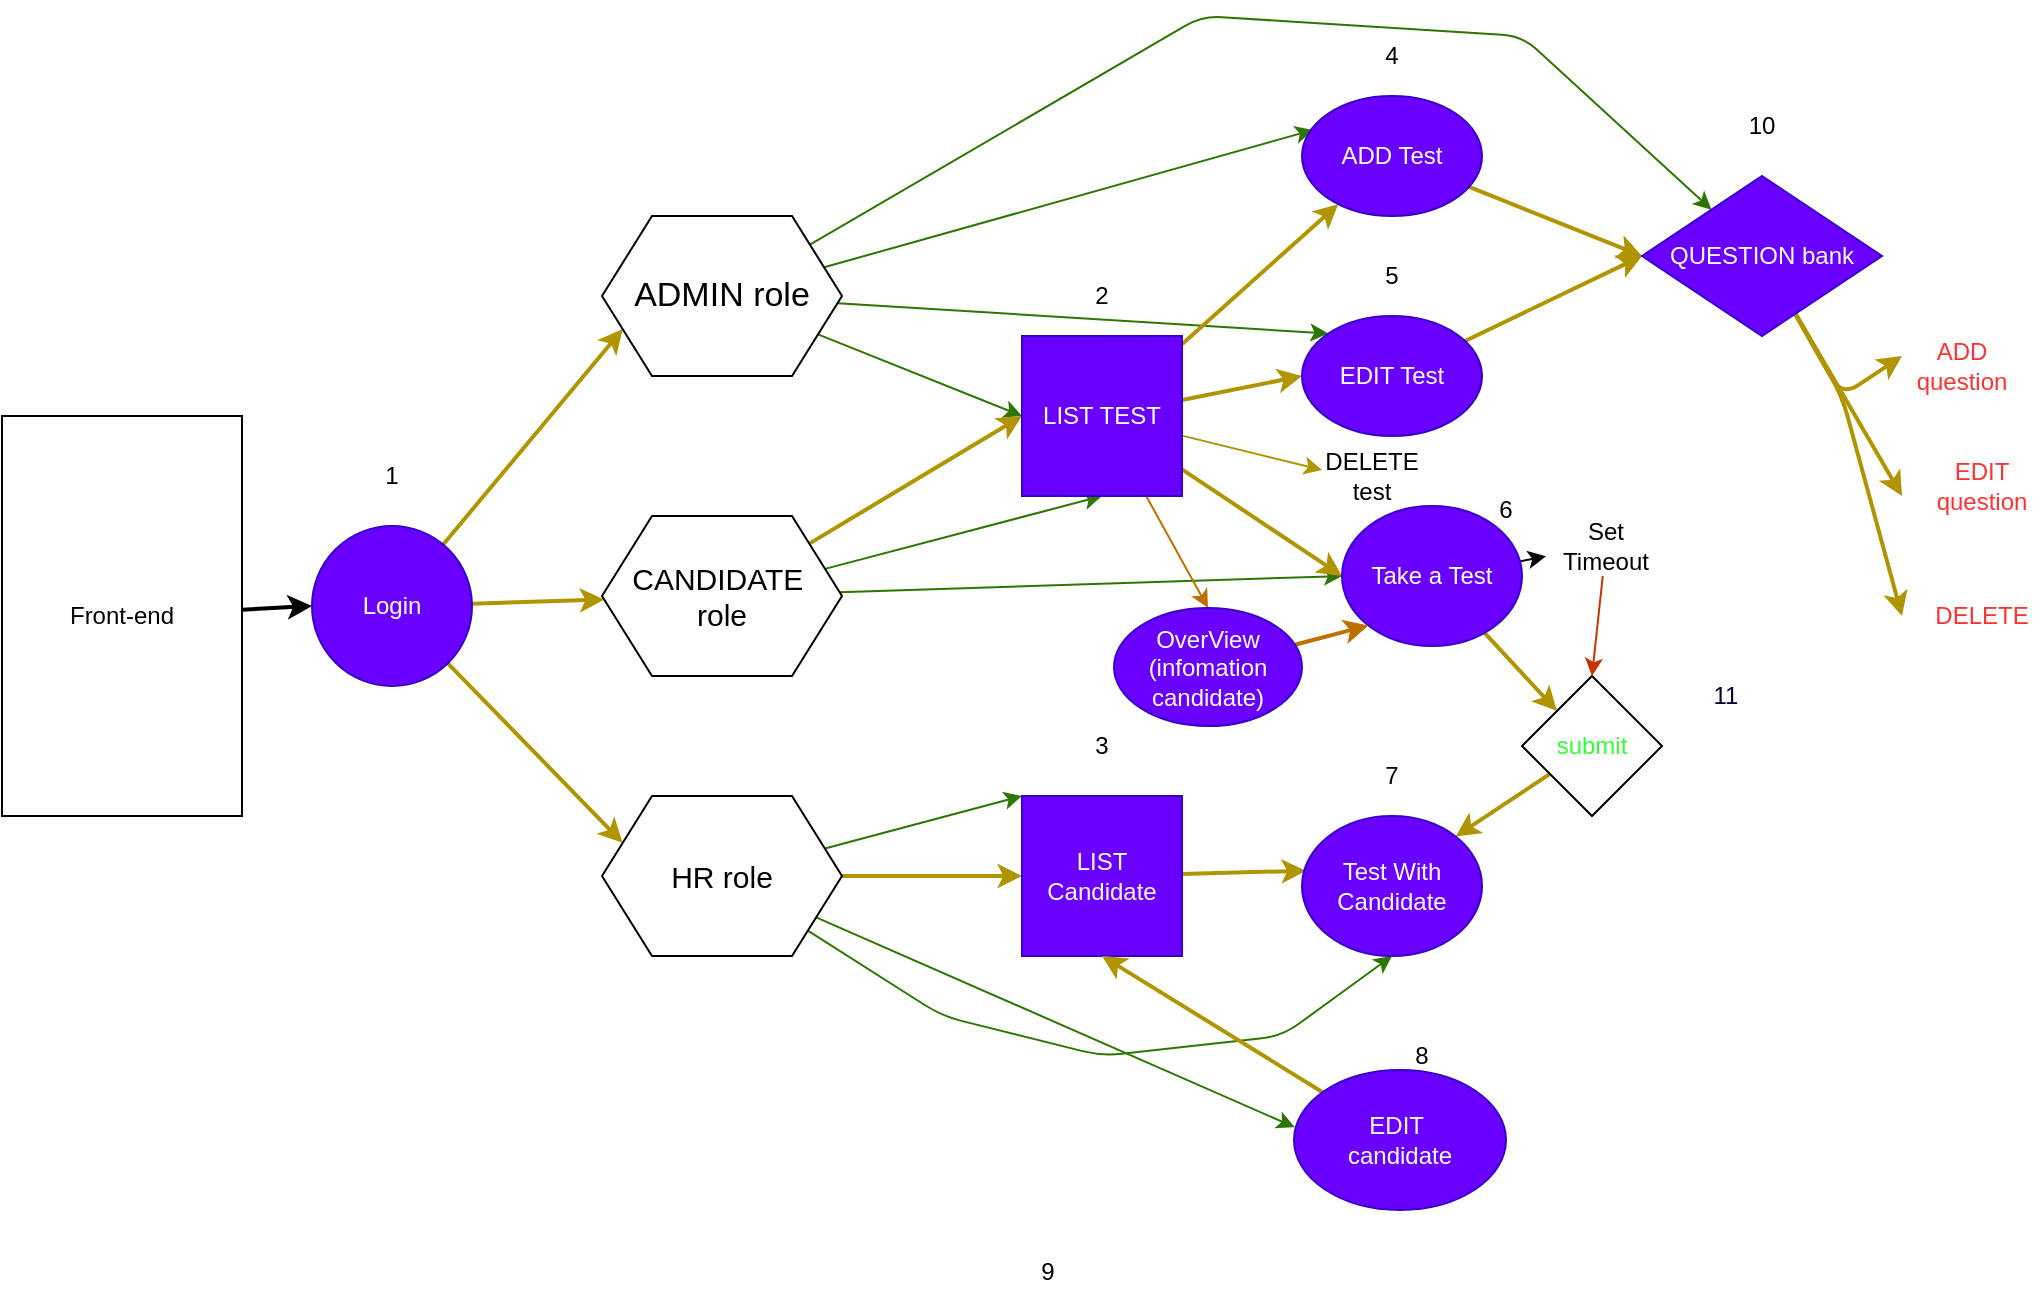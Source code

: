 <mxfile>
    <diagram id="JWOd1Y1STweNd_1H4bQu" name="Page-1">
        <mxGraphModel dx="749" dy="579" grid="0" gridSize="10" guides="1" tooltips="1" connect="1" arrows="1" fold="1" page="1" pageScale="1" pageWidth="1200" pageHeight="1920" background="#ffffff" math="0" shadow="0">
            <root>
                <mxCell id="0"/>
                <mxCell id="1" parent="0"/>
                <mxCell id="81" style="edgeStyle=none;html=1;entryX=0;entryY=0.5;entryDx=0;entryDy=0;strokeWidth=2;strokeColor=#000000;" parent="1" source="79" target="80" edge="1">
                    <mxGeometry relative="1" as="geometry"/>
                </mxCell>
                <mxCell id="79" value="Front-end" style="rounded=0;whiteSpace=wrap;html=1;" parent="1" vertex="1">
                    <mxGeometry x="140" y="260" width="120" height="200" as="geometry"/>
                </mxCell>
                <mxCell id="116" style="edgeStyle=none;html=1;entryX=0;entryY=0.75;entryDx=0;entryDy=0;labelBackgroundColor=#00FF00;fontFamily=Helvetica;fontColor=#FFFFFF;strokeWidth=2;strokeColor=#B09500;fillColor=#e3c800;" parent="1" source="80" target="82" edge="1">
                    <mxGeometry relative="1" as="geometry"/>
                </mxCell>
                <mxCell id="117" style="edgeStyle=none;html=1;labelBackgroundColor=#00FF00;fontFamily=Helvetica;fontColor=#FFFFFF;strokeWidth=2;strokeColor=#B09500;fillColor=#e3c800;" parent="1" source="80" target="84" edge="1">
                    <mxGeometry relative="1" as="geometry"/>
                </mxCell>
                <mxCell id="118" style="edgeStyle=none;html=1;entryX=0;entryY=0.25;entryDx=0;entryDy=0;labelBackgroundColor=#00FF00;fontFamily=Helvetica;fontColor=#FFFFFF;strokeWidth=2;strokeColor=#B09500;fillColor=#e3c800;" parent="1" source="80" target="83" edge="1">
                    <mxGeometry relative="1" as="geometry"/>
                </mxCell>
                <mxCell id="80" value="Login" style="ellipse;whiteSpace=wrap;html=1;aspect=fixed;fillColor=#6a00ff;strokeColor=#3700CC;fontColor=#ffffff;" parent="1" vertex="1">
                    <mxGeometry x="295" y="315" width="80" height="80" as="geometry"/>
                </mxCell>
                <mxCell id="86" style="edgeStyle=none;html=1;entryX=0;entryY=0.5;entryDx=0;entryDy=0;fontFamily=Helvetica;fillColor=#60a917;strokeColor=#2D7600;" parent="1" source="82" target="85" edge="1">
                    <mxGeometry relative="1" as="geometry"/>
                </mxCell>
                <mxCell id="95" style="edgeStyle=none;html=1;entryX=0.062;entryY=0.283;entryDx=0;entryDy=0;entryPerimeter=0;fontFamily=Helvetica;fontColor=#33FF33;labelBackgroundColor=#00FF00;fillColor=#60a917;strokeColor=#2D7600;" parent="1" source="82" target="89" edge="1">
                    <mxGeometry relative="1" as="geometry"/>
                </mxCell>
                <mxCell id="96" style="edgeStyle=none;html=1;entryX=0;entryY=0;entryDx=0;entryDy=0;labelBackgroundColor=#00FF00;fontFamily=Helvetica;fontColor=#33FF33;fillColor=#60a917;strokeColor=#2D7600;" parent="1" source="82" target="93" edge="1">
                    <mxGeometry relative="1" as="geometry"/>
                </mxCell>
                <mxCell id="138" style="edgeStyle=none;html=1;fontColor=#FF3333;fillColor=#60a917;strokeColor=#2D7600;" parent="1" source="82" target="129" edge="1">
                    <mxGeometry relative="1" as="geometry">
                        <mxPoint x="910" y="40" as="targetPoint"/>
                        <Array as="points">
                            <mxPoint x="740" y="60"/>
                            <mxPoint x="900" y="70"/>
                        </Array>
                    </mxGeometry>
                </mxCell>
                <mxCell id="82" value="&lt;font style=&quot;font-size: 17px&quot;&gt;ADMIN role&lt;/font&gt;" style="shape=hexagon;perimeter=hexagonPerimeter2;whiteSpace=wrap;html=1;fixedSize=1;size=25;" parent="1" vertex="1">
                    <mxGeometry x="440" y="160" width="120" height="80" as="geometry"/>
                </mxCell>
                <mxCell id="102" style="edgeStyle=none;html=1;entryX=0;entryY=0.5;entryDx=0;entryDy=0;labelBackgroundColor=#00FF00;fontFamily=Helvetica;fontColor=#33FF33;strokeWidth=2;strokeColor=#B09500;fillColor=#e3c800;" parent="1" source="83" target="101" edge="1">
                    <mxGeometry relative="1" as="geometry"/>
                </mxCell>
                <mxCell id="108" style="edgeStyle=none;html=1;entryX=0;entryY=0;entryDx=0;entryDy=0;labelBackgroundColor=#00FF00;fontFamily=Helvetica;fontColor=#33FF33;fillColor=#60a917;strokeColor=#2D7600;" parent="1" source="83" target="101" edge="1">
                    <mxGeometry relative="1" as="geometry"/>
                </mxCell>
                <mxCell id="109" style="edgeStyle=none;html=1;entryX=0.5;entryY=1;entryDx=0;entryDy=0;labelBackgroundColor=#00FF00;fontFamily=Helvetica;fontColor=#33FF33;fillColor=#60a917;strokeColor=#2D7600;" parent="1" source="83" target="105" edge="1">
                    <mxGeometry relative="1" as="geometry">
                        <Array as="points">
                            <mxPoint x="610" y="560"/>
                            <mxPoint x="690" y="580"/>
                            <mxPoint x="780" y="570"/>
                        </Array>
                    </mxGeometry>
                </mxCell>
                <mxCell id="114" style="edgeStyle=none;html=1;entryX=0.004;entryY=0.409;entryDx=0;entryDy=0;entryPerimeter=0;labelBackgroundColor=#00FF00;fontFamily=Helvetica;fontColor=#FFFFFF;fillColor=#60a917;strokeColor=#2D7600;" parent="1" source="83" target="112" edge="1">
                    <mxGeometry relative="1" as="geometry"/>
                </mxCell>
                <mxCell id="83" value="&lt;div class=&quot;QmZWSe&quot;&gt;&lt;div class=&quot;DHcWmd&quot;&gt;&lt;/div&gt;&lt;/div&gt;&lt;div class=&quot;oSioSc&quot;&gt;&lt;div id=&quot;tw-target&quot;&gt;&lt;div id=&quot;kAz1tf&quot; class=&quot;g9WsWb&quot;&gt;&lt;div class=&quot;tw-ta-container F0azHf tw-nfl&quot; id=&quot;tw-target-text-container&quot; tabindex=&quot;0&quot; style=&quot;font-size: 15px&quot;&gt;&lt;div dir=&quot;ltr&quot; style=&quot;text-align: left&quot; id=&quot;tw-target-text&quot; class=&quot;tw-data-text tw-text-large tw-ta&quot;&gt;HR&lt;span&gt;&amp;nbsp;role&lt;/span&gt;&lt;/div&gt;&lt;/div&gt;&lt;/div&gt;&lt;/div&gt;&lt;/div&gt;" style="shape=hexagon;perimeter=hexagonPerimeter2;whiteSpace=wrap;html=1;fixedSize=1;size=25;fontFamily=Helvetica;" parent="1" vertex="1">
                    <mxGeometry x="440" y="450" width="120" height="80" as="geometry"/>
                </mxCell>
                <mxCell id="88" style="edgeStyle=none;html=1;entryX=0;entryY=0.5;entryDx=0;entryDy=0;fontFamily=Helvetica;strokeWidth=2;strokeColor=#B09500;fillColor=#e3c800;" parent="1" source="84" target="85" edge="1">
                    <mxGeometry relative="1" as="geometry"/>
                </mxCell>
                <mxCell id="99" style="edgeStyle=none;html=1;entryX=0.5;entryY=1;entryDx=0;entryDy=0;labelBackgroundColor=#00FF00;fontFamily=Helvetica;fontColor=#33FF33;fillColor=#60a917;strokeColor=#2D7600;" parent="1" source="84" target="85" edge="1">
                    <mxGeometry relative="1" as="geometry"/>
                </mxCell>
                <mxCell id="100" style="edgeStyle=none;html=1;entryX=0;entryY=0.5;entryDx=0;entryDy=0;labelBackgroundColor=#00FF00;fontFamily=Helvetica;fontColor=#33FF33;fillColor=#60a917;strokeColor=#2D7600;" parent="1" source="84" target="97" edge="1">
                    <mxGeometry relative="1" as="geometry"/>
                </mxCell>
                <mxCell id="84" value="&lt;font style=&quot;font-size: 15px&quot;&gt;CANDIDATE&amp;nbsp;&lt;br&gt;role&lt;/font&gt;" style="shape=hexagon;perimeter=hexagonPerimeter2;whiteSpace=wrap;html=1;fixedSize=1;size=25;" parent="1" vertex="1">
                    <mxGeometry x="440" y="310" width="120" height="80" as="geometry"/>
                </mxCell>
                <mxCell id="90" style="edgeStyle=none;html=1;fontFamily=Helvetica;strokeWidth=2;strokeColor=#B09500;fillColor=#e3c800;" parent="1" source="85" target="89" edge="1">
                    <mxGeometry relative="1" as="geometry">
                        <mxPoint x="780" y="150" as="targetPoint"/>
                    </mxGeometry>
                </mxCell>
                <mxCell id="94" style="edgeStyle=none;html=1;entryX=0;entryY=0.5;entryDx=0;entryDy=0;fontFamily=Helvetica;strokeWidth=2;strokeColor=#B09500;fillColor=#e3c800;" parent="1" source="85" target="93" edge="1">
                    <mxGeometry relative="1" as="geometry"/>
                </mxCell>
                <mxCell id="98" style="edgeStyle=none;html=1;entryX=0;entryY=0.5;entryDx=0;entryDy=0;labelBackgroundColor=#00FF00;fontFamily=Helvetica;fontColor=#33FF33;strokeWidth=2;strokeColor=#B09500;fillColor=#e3c800;" parent="1" source="85" target="97" edge="1">
                    <mxGeometry relative="1" as="geometry"/>
                </mxCell>
                <mxCell id="140" style="edgeStyle=none;html=1;fontColor=#FFFFFF;strokeColor=#B09500;strokeWidth=1;fillColor=#e3c800;" parent="1" source="85" edge="1">
                    <mxGeometry relative="1" as="geometry">
                        <mxPoint x="800" y="287" as="targetPoint"/>
                    </mxGeometry>
                </mxCell>
                <mxCell id="152" style="edgeStyle=none;html=1;fillColor=#f0a30a;strokeColor=#BD7000;entryX=0.5;entryY=0;entryDx=0;entryDy=0;" edge="1" parent="1" source="85" target="153">
                    <mxGeometry relative="1" as="geometry">
                        <mxPoint x="725.2" y="354.6" as="targetPoint"/>
                    </mxGeometry>
                </mxCell>
                <mxCell id="85" value="LIST TEST" style="whiteSpace=wrap;html=1;aspect=fixed;fontFamily=Helvetica;fillColor=#6a00ff;strokeColor=#3700CC;fontColor=#ffffff;" parent="1" vertex="1">
                    <mxGeometry x="650" y="220" width="80" height="80" as="geometry"/>
                </mxCell>
                <mxCell id="130" style="edgeStyle=none;html=1;entryX=0;entryY=0.5;entryDx=0;entryDy=0;strokeWidth=2;strokeColor=#B09500;fillColor=#e3c800;" parent="1" source="89" target="129" edge="1">
                    <mxGeometry relative="1" as="geometry"/>
                </mxCell>
                <mxCell id="89" value="ADD Test" style="ellipse;whiteSpace=wrap;html=1;fontFamily=Helvetica;fillColor=#6a00ff;strokeColor=#3700CC;fontColor=#ffffff;" parent="1" vertex="1">
                    <mxGeometry x="790" y="100" width="90" height="60" as="geometry"/>
                </mxCell>
                <mxCell id="131" style="edgeStyle=none;html=1;entryX=0;entryY=0.5;entryDx=0;entryDy=0;strokeWidth=2;strokeColor=#B09500;fillColor=#e3c800;" parent="1" source="93" target="129" edge="1">
                    <mxGeometry relative="1" as="geometry"/>
                </mxCell>
                <mxCell id="93" value="EDIT Test" style="ellipse;whiteSpace=wrap;html=1;fontFamily=Helvetica;fillColor=#6a00ff;strokeColor=#3700CC;fontColor=#ffffff;" parent="1" vertex="1">
                    <mxGeometry x="790" y="210" width="90" height="60" as="geometry"/>
                </mxCell>
                <mxCell id="104" style="edgeStyle=none;html=1;entryX=0;entryY=0;entryDx=0;entryDy=0;labelBackgroundColor=#00FF00;fontFamily=Helvetica;fontColor=#33FF33;strokeWidth=2;strokeColor=#B09500;fillColor=#e3c800;" parent="1" source="97" target="103" edge="1">
                    <mxGeometry relative="1" as="geometry"/>
                </mxCell>
                <mxCell id="143" style="edgeStyle=none;html=1;fontColor=#000000;strokeColor=#000000;strokeWidth=1;" parent="1" source="97" edge="1" target="144">
                    <mxGeometry relative="1" as="geometry">
                        <mxPoint x="906.8" y="329.8" as="targetPoint"/>
                    </mxGeometry>
                </mxCell>
                <mxCell id="97" value="&lt;font color=&quot;#ffffff&quot;&gt;Take a Test&lt;/font&gt;" style="ellipse;whiteSpace=wrap;html=1;fontFamily=Helvetica;fontColor=#ffffff;fillColor=#6a00ff;strokeColor=#3700CC;" parent="1" vertex="1">
                    <mxGeometry x="810" y="305" width="90" height="70" as="geometry"/>
                </mxCell>
                <mxCell id="106" style="edgeStyle=none;html=1;entryX=0.022;entryY=0.391;entryDx=0;entryDy=0;entryPerimeter=0;labelBackgroundColor=#00FF00;fontFamily=Helvetica;fontColor=#33FF33;strokeWidth=2;strokeColor=#B09500;fillColor=#e3c800;" parent="1" source="101" target="105" edge="1">
                    <mxGeometry relative="1" as="geometry"/>
                </mxCell>
                <mxCell id="101" value="&lt;font color=&quot;#fefaff&quot;&gt;LIST Candidate&lt;/font&gt;" style="whiteSpace=wrap;html=1;aspect=fixed;fontFamily=Helvetica;fontColor=#ffffff;fillColor=#6a00ff;strokeColor=#3700CC;" parent="1" vertex="1">
                    <mxGeometry x="650" y="450" width="80" height="80" as="geometry"/>
                </mxCell>
                <mxCell id="107" style="edgeStyle=none;html=1;entryX=1;entryY=0;entryDx=0;entryDy=0;labelBackgroundColor=#00FF00;fontFamily=Helvetica;fontColor=#33FF33;strokeWidth=2;strokeColor=#B09500;fillColor=#e3c800;" parent="1" source="103" target="105" edge="1">
                    <mxGeometry relative="1" as="geometry"/>
                </mxCell>
                <mxCell id="103" value="submit" style="rhombus;whiteSpace=wrap;html=1;fontFamily=Helvetica;fontColor=#33FF33;" parent="1" vertex="1">
                    <mxGeometry x="900" y="390" width="70" height="70" as="geometry"/>
                </mxCell>
                <mxCell id="105" value="&lt;font color=&quot;#ffffff&quot;&gt;Test With Candidate&lt;/font&gt;" style="ellipse;whiteSpace=wrap;html=1;fontFamily=Helvetica;fontColor=#ffffff;fillColor=#6a00ff;strokeColor=#3700CC;" parent="1" vertex="1">
                    <mxGeometry x="790" y="460" width="90" height="70" as="geometry"/>
                </mxCell>
                <mxCell id="113" style="edgeStyle=none;html=1;entryX=0.5;entryY=1;entryDx=0;entryDy=0;labelBackgroundColor=#00FF00;fontFamily=Helvetica;fontColor=#FFFFFF;strokeWidth=2;strokeColor=#B09500;fillColor=#e3c800;" parent="1" source="112" target="101" edge="1">
                    <mxGeometry relative="1" as="geometry"/>
                </mxCell>
                <mxCell id="112" value="EDIT&amp;nbsp;&lt;br&gt;candidate" style="ellipse;whiteSpace=wrap;html=1;fontFamily=Helvetica;fontColor=#ffffff;fillColor=#6a00ff;strokeColor=#3700CC;" parent="1" vertex="1">
                    <mxGeometry x="786" y="587" width="106" height="70" as="geometry"/>
                </mxCell>
                <mxCell id="119" value="1" style="text;html=1;strokeColor=none;fillColor=none;align=center;verticalAlign=middle;whiteSpace=wrap;rounded=0;fontFamily=Helvetica;fontColor=#000000;" parent="1" vertex="1">
                    <mxGeometry x="315" y="280" width="40" height="20" as="geometry"/>
                </mxCell>
                <mxCell id="120" value="2" style="text;html=1;strokeColor=none;fillColor=none;align=center;verticalAlign=middle;whiteSpace=wrap;rounded=0;fontFamily=Helvetica;fontColor=#000000;" parent="1" vertex="1">
                    <mxGeometry x="670" y="190" width="40" height="20" as="geometry"/>
                </mxCell>
                <mxCell id="121" value="3" style="text;html=1;strokeColor=none;fillColor=none;align=center;verticalAlign=middle;whiteSpace=wrap;rounded=0;fontFamily=Helvetica;fontColor=#000000;" parent="1" vertex="1">
                    <mxGeometry x="670" y="415" width="40" height="20" as="geometry"/>
                </mxCell>
                <mxCell id="122" value="4" style="text;html=1;strokeColor=none;fillColor=none;align=center;verticalAlign=middle;whiteSpace=wrap;rounded=0;fontFamily=Helvetica;fontColor=#000000;" parent="1" vertex="1">
                    <mxGeometry x="815" y="70" width="40" height="20" as="geometry"/>
                </mxCell>
                <mxCell id="123" value="5" style="text;html=1;strokeColor=none;fillColor=none;align=center;verticalAlign=middle;whiteSpace=wrap;rounded=0;fontFamily=Helvetica;fontColor=#000000;" parent="1" vertex="1">
                    <mxGeometry x="815" y="180" width="40" height="20" as="geometry"/>
                </mxCell>
                <mxCell id="124" value="6" style="text;html=1;strokeColor=none;fillColor=none;align=center;verticalAlign=middle;whiteSpace=wrap;rounded=0;fontFamily=Helvetica;fontColor=#000000;" parent="1" vertex="1">
                    <mxGeometry x="872" y="297" width="40" height="20" as="geometry"/>
                </mxCell>
                <mxCell id="125" value="7" style="text;html=1;strokeColor=none;fillColor=none;align=center;verticalAlign=middle;whiteSpace=wrap;rounded=0;fontFamily=Helvetica;fontColor=#000000;" parent="1" vertex="1">
                    <mxGeometry x="815" y="430" width="40" height="20" as="geometry"/>
                </mxCell>
                <mxCell id="126" value="8" style="text;html=1;strokeColor=none;fillColor=none;align=center;verticalAlign=middle;whiteSpace=wrap;rounded=0;fontFamily=Helvetica;fontColor=#000000;" parent="1" vertex="1">
                    <mxGeometry x="830" y="570" width="40" height="20" as="geometry"/>
                </mxCell>
                <mxCell id="127" value="9" style="text;html=1;strokeColor=none;fillColor=none;align=center;verticalAlign=middle;whiteSpace=wrap;rounded=0;fontFamily=Helvetica;fontColor=#000000;" parent="1" vertex="1">
                    <mxGeometry x="643" y="678" width="40" height="20" as="geometry"/>
                </mxCell>
                <mxCell id="132" style="edgeStyle=none;html=1;strokeWidth=2;strokeColor=#B09500;fillColor=#e3c800;" parent="1" source="129" edge="1">
                    <mxGeometry relative="1" as="geometry">
                        <mxPoint x="1090" y="230" as="targetPoint"/>
                        <Array as="points">
                            <mxPoint x="1060" y="250"/>
                        </Array>
                    </mxGeometry>
                </mxCell>
                <mxCell id="133" style="edgeStyle=none;html=1;strokeWidth=2;strokeColor=#B09500;fillColor=#e3c800;" parent="1" source="129" edge="1">
                    <mxGeometry relative="1" as="geometry">
                        <mxPoint x="1090" y="300" as="targetPoint"/>
                    </mxGeometry>
                </mxCell>
                <mxCell id="134" style="edgeStyle=none;html=1;strokeWidth=2;strokeColor=#B09500;fillColor=#e3c800;" parent="1" source="129" edge="1">
                    <mxGeometry relative="1" as="geometry">
                        <mxPoint x="1090" y="360" as="targetPoint"/>
                        <Array as="points">
                            <mxPoint x="1060" y="250"/>
                        </Array>
                    </mxGeometry>
                </mxCell>
                <mxCell id="129" value="QUESTION bank" style="rhombus;whiteSpace=wrap;html=1;fillColor=#6a00ff;fontColor=#ffffff;strokeColor=#3700CC;" parent="1" vertex="1">
                    <mxGeometry x="960" y="140" width="120" height="80" as="geometry"/>
                </mxCell>
                <mxCell id="135" value="ADD question" style="text;html=1;strokeColor=none;fillColor=none;align=center;verticalAlign=middle;whiteSpace=wrap;rounded=0;fontColor=#FF3333;" parent="1" vertex="1">
                    <mxGeometry x="1090" y="220" width="60" height="30" as="geometry"/>
                </mxCell>
                <mxCell id="136" value="EDIT question" style="text;html=1;strokeColor=none;fillColor=none;align=center;verticalAlign=middle;whiteSpace=wrap;rounded=0;fontColor=#FF3333;" parent="1" vertex="1">
                    <mxGeometry x="1100" y="280" width="60" height="30" as="geometry"/>
                </mxCell>
                <mxCell id="137" value="DELETE" style="text;html=1;strokeColor=none;fillColor=none;align=center;verticalAlign=middle;whiteSpace=wrap;rounded=0;fontColor=#FF3333;" parent="1" vertex="1">
                    <mxGeometry x="1100" y="345" width="60" height="30" as="geometry"/>
                </mxCell>
                <mxCell id="139" value="&lt;font&gt;10&lt;/font&gt;" style="text;html=1;strokeColor=none;fillColor=none;align=center;verticalAlign=middle;whiteSpace=wrap;rounded=0;fontColor=#000000;" parent="1" vertex="1">
                    <mxGeometry x="990" y="100" width="60" height="30" as="geometry"/>
                </mxCell>
                <mxCell id="142" value="DELETE test" style="text;html=1;strokeColor=none;fillColor=none;align=center;verticalAlign=middle;whiteSpace=wrap;rounded=0;fontColor=#000000;" parent="1" vertex="1">
                    <mxGeometry x="795" y="275" width="60" height="30" as="geometry"/>
                </mxCell>
                <mxCell id="151" style="edgeStyle=none;html=1;entryX=0.5;entryY=0;entryDx=0;entryDy=0;fontColor=#000033;fillColor=#fa6800;strokeColor=#C73500;" parent="1" source="144" target="103" edge="1">
                    <mxGeometry relative="1" as="geometry"/>
                </mxCell>
                <mxCell id="144" value="Set Timeout" style="text;html=1;strokeColor=none;fillColor=none;align=center;verticalAlign=middle;whiteSpace=wrap;rounded=0;fontColor=#000000;" parent="1" vertex="1">
                    <mxGeometry x="912" y="310" width="60" height="30" as="geometry"/>
                </mxCell>
                <mxCell id="150" value="11" style="text;html=1;strokeColor=none;fillColor=none;align=center;verticalAlign=middle;whiteSpace=wrap;rounded=0;fontColor=#000033;" parent="1" vertex="1">
                    <mxGeometry x="972" y="385" width="60" height="30" as="geometry"/>
                </mxCell>
                <mxCell id="154" style="edgeStyle=none;html=1;entryX=0;entryY=1;entryDx=0;entryDy=0;strokeWidth=2;fillColor=#f0a30a;strokeColor=#BD7000;" edge="1" parent="1" source="153" target="97">
                    <mxGeometry relative="1" as="geometry"/>
                </mxCell>
                <mxCell id="153" value="OverView&lt;br&gt;(infomation&lt;br&gt;candidate)" style="ellipse;whiteSpace=wrap;html=1;fillColor=#6a00ff;fontColor=#ffffff;strokeColor=#3700CC;" vertex="1" parent="1">
                    <mxGeometry x="696" y="356" width="94" height="59" as="geometry"/>
                </mxCell>
            </root>
        </mxGraphModel>
    </diagram>
</mxfile>